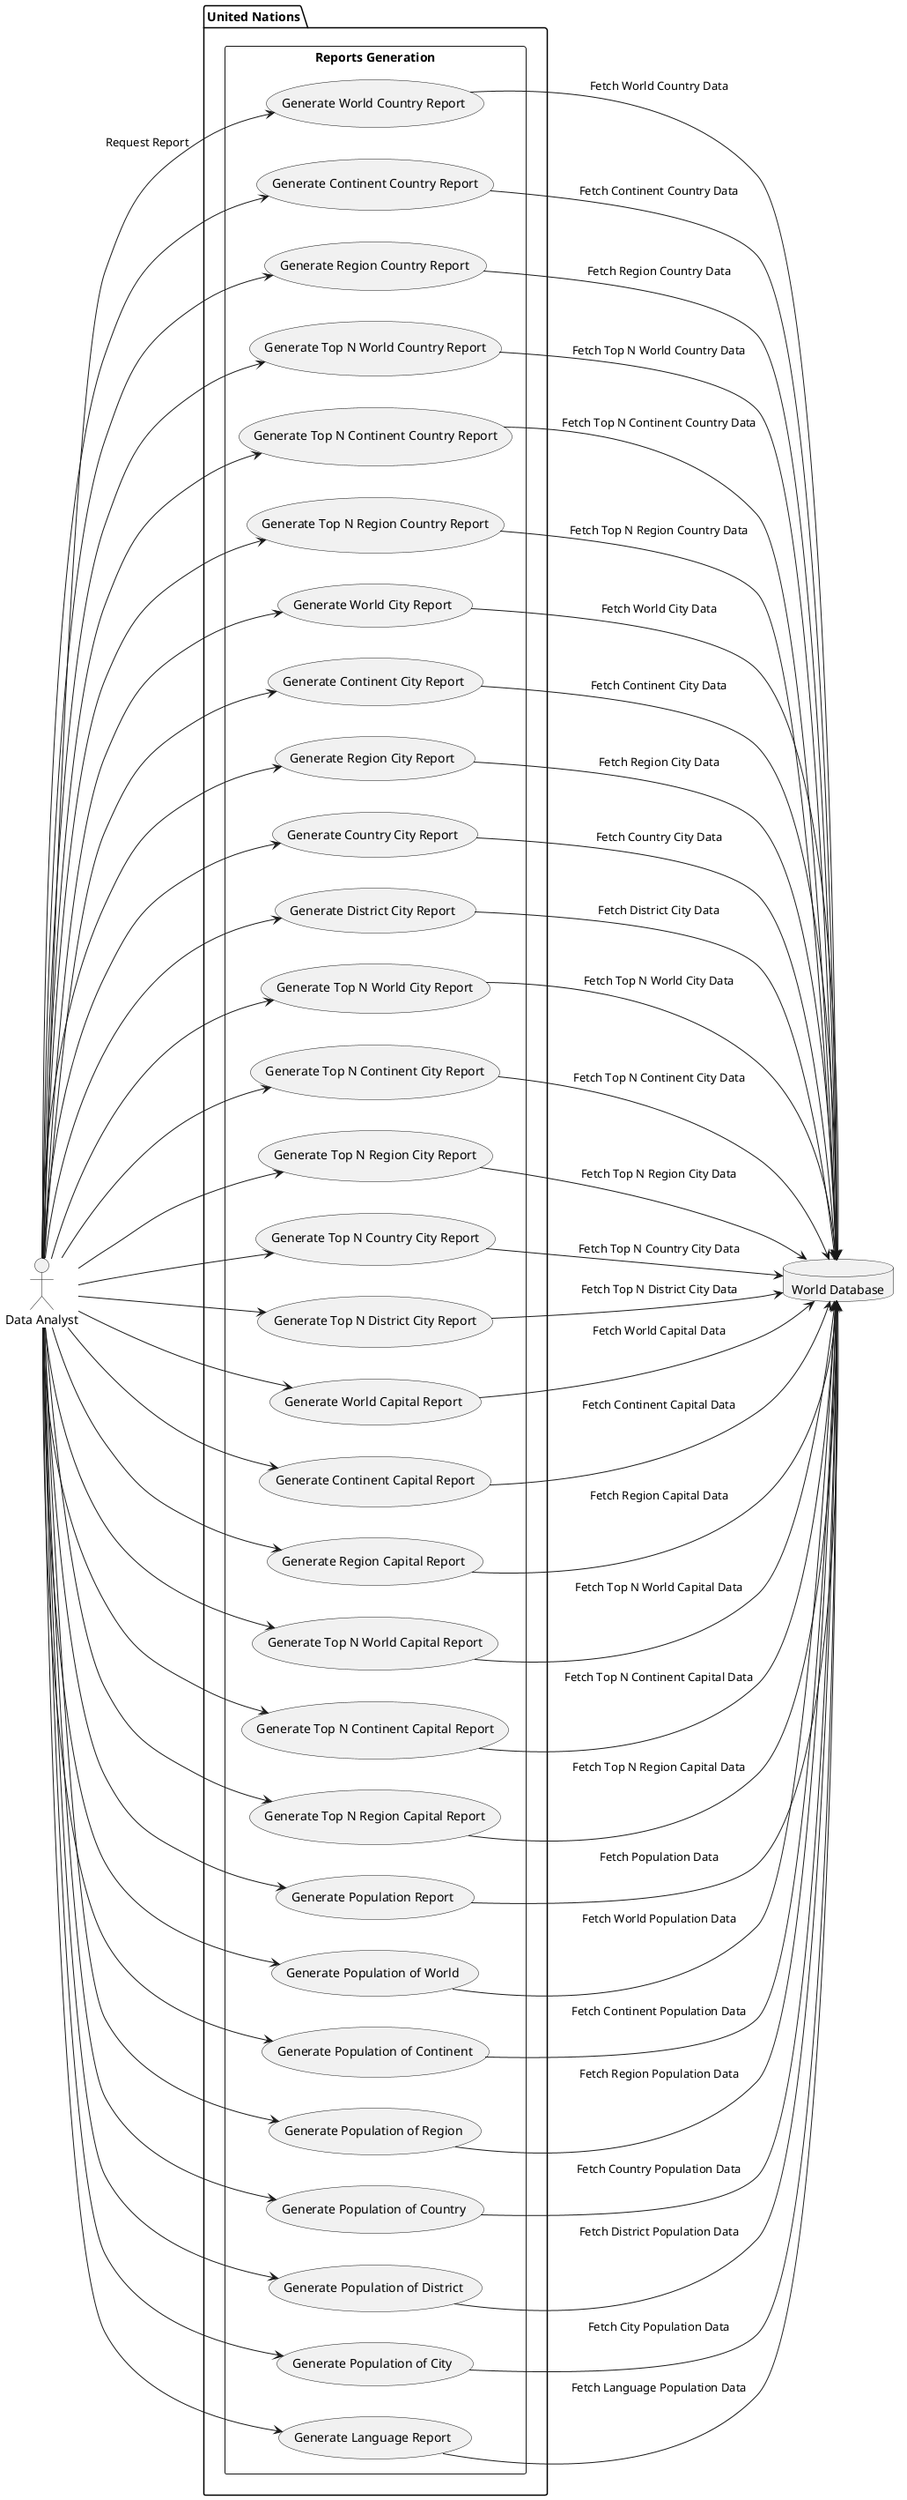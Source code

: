 @startuml

left to right direction

actor "Data Analyst" as user

package "United Nations" {

  rectangle "Reports Generation" {
    
    usecase "Generate World Country Report" as WCReport
    usecase "Generate Continent Country Report" as CCReport
    usecase "Generate Region Country Report" as RCReport
    usecase "Generate Top N World Country Report" as TWCReport
    usecase "Generate Top N Continent Country Report" as TCCReport
    usecase "Generate Top N Region Country Report" as TRCReport

    usecase "Generate World City Report" as WCityReport
    usecase "Generate Continent City Report" as CCityReport
    usecase "Generate Region City Report" as RCityReport
    usecase "Generate Country City Report" as CnCityReport
    usecase "Generate District City Report" as DCityReport
    usecase "Generate Top N World City Report" as TWCityReport
    usecase "Generate Top N Continent City Report" as TCiCityReport
    usecase "Generate Top N Region City Report" as TRCityReport
    usecase "Generate Top N Country City Report" as TCCnCityReport
    usecase "Generate Top N District City Report" as TDCityReport

    usecase "Generate World Capital Report" as WCapReport
    usecase "Generate Continent Capital Report" as CCapReport
    usecase "Generate Region Capital Report" as RCapReport
    usecase "Generate Top N World Capital Report" as TNWCapReport
    usecase "Generate Top N Continent Capital Report" as TNCCapReport
    usecase "Generate Top N Region Capital Report" as TNRCapReport

    usecase "Generate Population Report" as PopReport
    usecase "Generate Population of World" as PopWorld
    usecase "Generate Population of Continent" as PopContinent
    usecase "Generate Population of Region" as PopRegion
    usecase "Generate Population of Country" as PopCountry
    usecase "Generate Population of District" as PopDistrict
    usecase "Generate Population of City" as PopCity

    usecase "Generate Language Report" as LangReport
  }

}

database "World Database" as database

user --> WCReport : Request Report
user --> CCReport
user --> RCReport
user --> TWCReport
user --> TCCReport
user --> TRCReport

user --> WCityReport
user --> CCityReport
user --> RCityReport
user --> CnCityReport
user --> DCityReport
user --> TWCityReport
user --> TCiCityReport
user --> TRCityReport
user --> TCCnCityReport
user --> TDCityReport

user --> WCapReport
user --> CCapReport
user --> RCapReport
user --> TNWCapReport
user --> TNCCapReport
user --> TNRCapReport

user --> PopReport
user --> PopWorld
user --> PopContinent
user --> PopRegion
user --> PopCountry
user --> PopDistrict
user --> PopCity

user --> LangReport

WCReport --> database : Fetch World Country Data
CCReport --> database : Fetch Continent Country Data
RCReport --> database : Fetch Region Country Data
TWCReport --> database : Fetch Top N World Country Data
TCCReport --> database : Fetch Top N Continent Country Data
TRCReport --> database : Fetch Top N Region Country Data

WCityReport --> database : Fetch World City Data
CCityReport --> database : Fetch Continent City Data
RCityReport --> database : Fetch Region City Data
CnCityReport --> database : Fetch Country City Data
DCityReport --> database : Fetch District City Data
TWCityReport --> database : Fetch Top N World City Data
TCiCityReport --> database : Fetch Top N Continent City Data
TRCityReport --> database : Fetch Top N Region City Data
TCCnCityReport --> database : Fetch Top N Country City Data
TDCityReport --> database : Fetch Top N District City Data

WCapReport --> database : Fetch World Capital Data
CCapReport --> database : Fetch Continent Capital Data
RCapReport --> database : Fetch Region Capital Data
TNWCapReport --> database : Fetch Top N World Capital Data
TNCCapReport --> database : Fetch Top N Continent Capital Data
TNRCapReport --> database : Fetch Top N Region Capital Data

PopReport --> database : Fetch Population Data
PopWorld --> database : Fetch World Population Data
PopContinent --> database : Fetch Continent Population Data
PopRegion --> database : Fetch Region Population Data
PopCountry --> database : Fetch Country Population Data
PopDistrict --> database : Fetch District Population Data
PopCity --> database : Fetch City Population Data

LangReport --> database : Fetch Language Population Data

@enduml